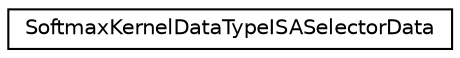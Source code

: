 digraph "Graphical Class Hierarchy"
{
 // LATEX_PDF_SIZE
  edge [fontname="Helvetica",fontsize="10",labelfontname="Helvetica",labelfontsize="10"];
  node [fontname="Helvetica",fontsize="10",shape=record];
  rankdir="LR";
  Node0 [label="SoftmaxKernelDataTypeISASelectorData",height=0.2,width=0.4,color="black", fillcolor="white", style="filled",URL="$structarm__compute_1_1cpu_1_1kernels_1_1_softmax_kernel_data_type_i_s_a_selector_data.xhtml",tooltip=" "];
}
